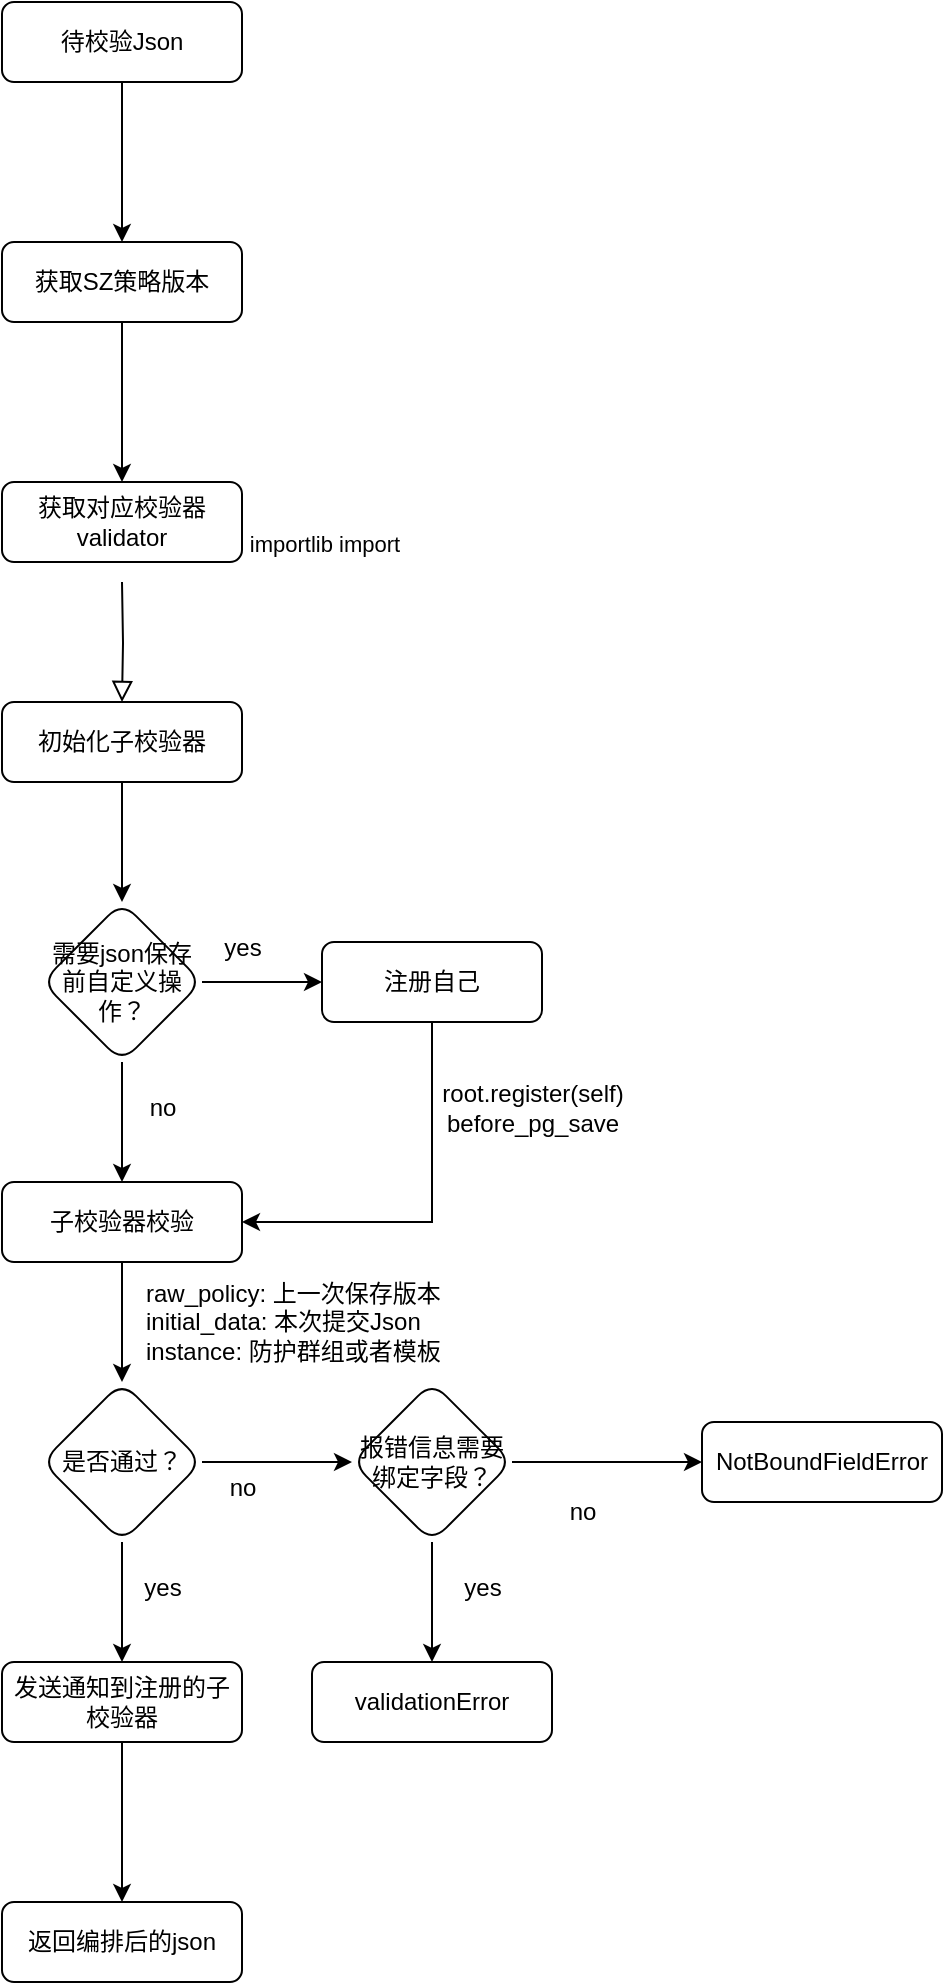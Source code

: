 <mxfile version="22.1.15" type="github">
  <diagram id="C5RBs43oDa-KdzZeNtuy" name="Page-1">
    <mxGraphModel dx="1434" dy="746" grid="1" gridSize="10" guides="1" tooltips="1" connect="1" arrows="1" fold="1" page="1" pageScale="1" pageWidth="827" pageHeight="1169" math="0" shadow="0">
      <root>
        <mxCell id="WIyWlLk6GJQsqaUBKTNV-0" />
        <mxCell id="WIyWlLk6GJQsqaUBKTNV-1" parent="WIyWlLk6GJQsqaUBKTNV-0" />
        <mxCell id="Mc4bOZxM0V_g43gamMsU-1" value="" style="edgeStyle=orthogonalEdgeStyle;rounded=0;orthogonalLoop=1;jettySize=auto;html=1;" edge="1" parent="WIyWlLk6GJQsqaUBKTNV-1" source="WIyWlLk6GJQsqaUBKTNV-3" target="Mc4bOZxM0V_g43gamMsU-0">
          <mxGeometry relative="1" as="geometry" />
        </mxCell>
        <mxCell id="WIyWlLk6GJQsqaUBKTNV-3" value="待校验Json" style="rounded=1;whiteSpace=wrap;html=1;fontSize=12;glass=0;strokeWidth=1;shadow=0;" parent="WIyWlLk6GJQsqaUBKTNV-1" vertex="1">
          <mxGeometry x="160" y="80" width="120" height="40" as="geometry" />
        </mxCell>
        <mxCell id="WIyWlLk6GJQsqaUBKTNV-8" value="importlib import" style="rounded=0;html=1;jettySize=auto;orthogonalLoop=1;fontSize=11;endArrow=block;endFill=0;endSize=8;strokeWidth=1;shadow=0;labelBackgroundColor=none;edgeStyle=orthogonalEdgeStyle;" parent="WIyWlLk6GJQsqaUBKTNV-1" target="WIyWlLk6GJQsqaUBKTNV-11" edge="1">
          <mxGeometry x="0.008" y="-50" relative="1" as="geometry">
            <mxPoint x="100" as="offset" />
            <mxPoint x="220" y="370" as="sourcePoint" />
          </mxGeometry>
        </mxCell>
        <mxCell id="Mc4bOZxM0V_g43gamMsU-7" value="" style="edgeStyle=orthogonalEdgeStyle;rounded=0;orthogonalLoop=1;jettySize=auto;html=1;" edge="1" parent="WIyWlLk6GJQsqaUBKTNV-1" source="WIyWlLk6GJQsqaUBKTNV-11" target="Mc4bOZxM0V_g43gamMsU-6">
          <mxGeometry relative="1" as="geometry" />
        </mxCell>
        <mxCell id="WIyWlLk6GJQsqaUBKTNV-11" value="初始化子校验器" style="rounded=1;whiteSpace=wrap;html=1;fontSize=12;glass=0;strokeWidth=1;shadow=0;" parent="WIyWlLk6GJQsqaUBKTNV-1" vertex="1">
          <mxGeometry x="160" y="430" width="120" height="40" as="geometry" />
        </mxCell>
        <mxCell id="Mc4bOZxM0V_g43gamMsU-3" value="" style="edgeStyle=orthogonalEdgeStyle;rounded=0;orthogonalLoop=1;jettySize=auto;html=1;" edge="1" parent="WIyWlLk6GJQsqaUBKTNV-1" source="Mc4bOZxM0V_g43gamMsU-0" target="Mc4bOZxM0V_g43gamMsU-2">
          <mxGeometry relative="1" as="geometry" />
        </mxCell>
        <mxCell id="Mc4bOZxM0V_g43gamMsU-0" value="获取SZ策略版本" style="rounded=1;whiteSpace=wrap;html=1;fontSize=12;glass=0;strokeWidth=1;shadow=0;" vertex="1" parent="WIyWlLk6GJQsqaUBKTNV-1">
          <mxGeometry x="160" y="200" width="120" height="40" as="geometry" />
        </mxCell>
        <mxCell id="Mc4bOZxM0V_g43gamMsU-2" value="获取对应校验器&lt;br&gt;validator" style="rounded=1;whiteSpace=wrap;html=1;fontSize=12;glass=0;strokeWidth=1;shadow=0;" vertex="1" parent="WIyWlLk6GJQsqaUBKTNV-1">
          <mxGeometry x="160" y="320" width="120" height="40" as="geometry" />
        </mxCell>
        <mxCell id="Mc4bOZxM0V_g43gamMsU-11" value="" style="edgeStyle=orthogonalEdgeStyle;rounded=0;orthogonalLoop=1;jettySize=auto;html=1;" edge="1" parent="WIyWlLk6GJQsqaUBKTNV-1" source="Mc4bOZxM0V_g43gamMsU-6" target="Mc4bOZxM0V_g43gamMsU-10">
          <mxGeometry relative="1" as="geometry" />
        </mxCell>
        <mxCell id="Mc4bOZxM0V_g43gamMsU-13" value="" style="edgeStyle=orthogonalEdgeStyle;rounded=0;orthogonalLoop=1;jettySize=auto;html=1;entryX=0.5;entryY=0;entryDx=0;entryDy=0;" edge="1" parent="WIyWlLk6GJQsqaUBKTNV-1" source="Mc4bOZxM0V_g43gamMsU-6" target="Mc4bOZxM0V_g43gamMsU-14">
          <mxGeometry relative="1" as="geometry">
            <mxPoint x="220" y="700" as="targetPoint" />
          </mxGeometry>
        </mxCell>
        <mxCell id="Mc4bOZxM0V_g43gamMsU-6" value="需要json保存前自定义操作？" style="rhombus;whiteSpace=wrap;html=1;rounded=1;glass=0;strokeWidth=1;shadow=0;" vertex="1" parent="WIyWlLk6GJQsqaUBKTNV-1">
          <mxGeometry x="180" y="530" width="80" height="80" as="geometry" />
        </mxCell>
        <mxCell id="Mc4bOZxM0V_g43gamMsU-17" style="edgeStyle=orthogonalEdgeStyle;rounded=0;orthogonalLoop=1;jettySize=auto;html=1;entryX=1;entryY=0.5;entryDx=0;entryDy=0;exitX=0.5;exitY=1;exitDx=0;exitDy=0;" edge="1" parent="WIyWlLk6GJQsqaUBKTNV-1" source="Mc4bOZxM0V_g43gamMsU-10" target="Mc4bOZxM0V_g43gamMsU-14">
          <mxGeometry relative="1" as="geometry">
            <Array as="points">
              <mxPoint x="375" y="690" />
            </Array>
          </mxGeometry>
        </mxCell>
        <mxCell id="Mc4bOZxM0V_g43gamMsU-10" value="注册自己" style="whiteSpace=wrap;html=1;rounded=1;glass=0;strokeWidth=1;shadow=0;" vertex="1" parent="WIyWlLk6GJQsqaUBKTNV-1">
          <mxGeometry x="320" y="550" width="110" height="40" as="geometry" />
        </mxCell>
        <mxCell id="Mc4bOZxM0V_g43gamMsU-22" value="" style="edgeStyle=orthogonalEdgeStyle;rounded=0;orthogonalLoop=1;jettySize=auto;html=1;" edge="1" parent="WIyWlLk6GJQsqaUBKTNV-1" source="Mc4bOZxM0V_g43gamMsU-14" target="Mc4bOZxM0V_g43gamMsU-21">
          <mxGeometry relative="1" as="geometry" />
        </mxCell>
        <mxCell id="Mc4bOZxM0V_g43gamMsU-14" value="子校验器校验" style="rounded=1;whiteSpace=wrap;html=1;fontSize=12;glass=0;strokeWidth=1;shadow=0;" vertex="1" parent="WIyWlLk6GJQsqaUBKTNV-1">
          <mxGeometry x="160" y="670" width="120" height="40" as="geometry" />
        </mxCell>
        <mxCell id="Mc4bOZxM0V_g43gamMsU-15" value="yes" style="text;html=1;align=center;verticalAlign=middle;resizable=0;points=[];autosize=1;strokeColor=none;fillColor=none;" vertex="1" parent="WIyWlLk6GJQsqaUBKTNV-1">
          <mxGeometry x="260" y="538" width="40" height="30" as="geometry" />
        </mxCell>
        <mxCell id="Mc4bOZxM0V_g43gamMsU-16" value="no" style="text;html=1;align=center;verticalAlign=middle;resizable=0;points=[];autosize=1;strokeColor=none;fillColor=none;" vertex="1" parent="WIyWlLk6GJQsqaUBKTNV-1">
          <mxGeometry x="220" y="618" width="40" height="30" as="geometry" />
        </mxCell>
        <mxCell id="Mc4bOZxM0V_g43gamMsU-18" value="root.register(self)&lt;br style=&quot;border-color: var(--border-color);&quot;&gt;&lt;span style=&quot;&quot;&gt;before_pg_save&lt;/span&gt;" style="text;html=1;align=center;verticalAlign=middle;resizable=0;points=[];autosize=1;strokeColor=none;fillColor=none;" vertex="1" parent="WIyWlLk6GJQsqaUBKTNV-1">
          <mxGeometry x="370" y="613" width="110" height="40" as="geometry" />
        </mxCell>
        <mxCell id="Mc4bOZxM0V_g43gamMsU-24" style="edgeStyle=orthogonalEdgeStyle;rounded=0;orthogonalLoop=1;jettySize=auto;html=1;entryX=0.5;entryY=0;entryDx=0;entryDy=0;" edge="1" parent="WIyWlLk6GJQsqaUBKTNV-1" source="Mc4bOZxM0V_g43gamMsU-21" target="Mc4bOZxM0V_g43gamMsU-23">
          <mxGeometry relative="1" as="geometry" />
        </mxCell>
        <mxCell id="Mc4bOZxM0V_g43gamMsU-26" style="edgeStyle=orthogonalEdgeStyle;rounded=0;orthogonalLoop=1;jettySize=auto;html=1;entryX=0;entryY=0.5;entryDx=0;entryDy=0;" edge="1" parent="WIyWlLk6GJQsqaUBKTNV-1" source="Mc4bOZxM0V_g43gamMsU-21" target="Mc4bOZxM0V_g43gamMsU-27">
          <mxGeometry relative="1" as="geometry">
            <mxPoint x="320" y="810" as="targetPoint" />
          </mxGeometry>
        </mxCell>
        <mxCell id="Mc4bOZxM0V_g43gamMsU-21" value="是否通过？" style="rhombus;whiteSpace=wrap;html=1;rounded=1;glass=0;strokeWidth=1;shadow=0;" vertex="1" parent="WIyWlLk6GJQsqaUBKTNV-1">
          <mxGeometry x="180" y="770" width="80" height="80" as="geometry" />
        </mxCell>
        <mxCell id="Mc4bOZxM0V_g43gamMsU-37" value="" style="edgeStyle=orthogonalEdgeStyle;rounded=0;orthogonalLoop=1;jettySize=auto;html=1;" edge="1" parent="WIyWlLk6GJQsqaUBKTNV-1" source="Mc4bOZxM0V_g43gamMsU-23" target="Mc4bOZxM0V_g43gamMsU-36">
          <mxGeometry relative="1" as="geometry" />
        </mxCell>
        <mxCell id="Mc4bOZxM0V_g43gamMsU-23" value="发送通知到注册的子校验器" style="rounded=1;whiteSpace=wrap;html=1;fontSize=12;glass=0;strokeWidth=1;shadow=0;" vertex="1" parent="WIyWlLk6GJQsqaUBKTNV-1">
          <mxGeometry x="160" y="910" width="120" height="40" as="geometry" />
        </mxCell>
        <mxCell id="Mc4bOZxM0V_g43gamMsU-30" style="edgeStyle=orthogonalEdgeStyle;rounded=0;orthogonalLoop=1;jettySize=auto;html=1;entryX=0.5;entryY=0;entryDx=0;entryDy=0;" edge="1" parent="WIyWlLk6GJQsqaUBKTNV-1" source="Mc4bOZxM0V_g43gamMsU-27" target="Mc4bOZxM0V_g43gamMsU-28">
          <mxGeometry relative="1" as="geometry" />
        </mxCell>
        <mxCell id="Mc4bOZxM0V_g43gamMsU-31" style="edgeStyle=orthogonalEdgeStyle;rounded=0;orthogonalLoop=1;jettySize=auto;html=1;entryX=0;entryY=0.5;entryDx=0;entryDy=0;" edge="1" parent="WIyWlLk6GJQsqaUBKTNV-1" source="Mc4bOZxM0V_g43gamMsU-27" target="Mc4bOZxM0V_g43gamMsU-29">
          <mxGeometry relative="1" as="geometry" />
        </mxCell>
        <mxCell id="Mc4bOZxM0V_g43gamMsU-27" value="报错信息需要绑定字段？" style="rhombus;whiteSpace=wrap;html=1;rounded=1;glass=0;strokeWidth=1;shadow=0;" vertex="1" parent="WIyWlLk6GJQsqaUBKTNV-1">
          <mxGeometry x="335" y="770" width="80" height="80" as="geometry" />
        </mxCell>
        <mxCell id="Mc4bOZxM0V_g43gamMsU-28" value="validationError" style="rounded=1;whiteSpace=wrap;html=1;fontSize=12;glass=0;strokeWidth=1;shadow=0;" vertex="1" parent="WIyWlLk6GJQsqaUBKTNV-1">
          <mxGeometry x="315" y="910" width="120" height="40" as="geometry" />
        </mxCell>
        <mxCell id="Mc4bOZxM0V_g43gamMsU-29" value="NotBoundFieldError" style="rounded=1;whiteSpace=wrap;html=1;fontSize=12;glass=0;strokeWidth=1;shadow=0;" vertex="1" parent="WIyWlLk6GJQsqaUBKTNV-1">
          <mxGeometry x="510" y="790" width="120" height="40" as="geometry" />
        </mxCell>
        <mxCell id="Mc4bOZxM0V_g43gamMsU-32" value="yes" style="text;html=1;align=center;verticalAlign=middle;resizable=0;points=[];autosize=1;strokeColor=none;fillColor=none;" vertex="1" parent="WIyWlLk6GJQsqaUBKTNV-1">
          <mxGeometry x="380" y="858" width="40" height="30" as="geometry" />
        </mxCell>
        <mxCell id="Mc4bOZxM0V_g43gamMsU-33" value="no" style="text;html=1;align=center;verticalAlign=middle;resizable=0;points=[];autosize=1;strokeColor=none;fillColor=none;" vertex="1" parent="WIyWlLk6GJQsqaUBKTNV-1">
          <mxGeometry x="430" y="820" width="40" height="30" as="geometry" />
        </mxCell>
        <mxCell id="Mc4bOZxM0V_g43gamMsU-34" value="no" style="text;html=1;align=center;verticalAlign=middle;resizable=0;points=[];autosize=1;strokeColor=none;fillColor=none;" vertex="1" parent="WIyWlLk6GJQsqaUBKTNV-1">
          <mxGeometry x="260" y="808" width="40" height="30" as="geometry" />
        </mxCell>
        <mxCell id="Mc4bOZxM0V_g43gamMsU-35" value="yes" style="text;html=1;align=center;verticalAlign=middle;resizable=0;points=[];autosize=1;strokeColor=none;fillColor=none;" vertex="1" parent="WIyWlLk6GJQsqaUBKTNV-1">
          <mxGeometry x="220" y="858" width="40" height="30" as="geometry" />
        </mxCell>
        <mxCell id="Mc4bOZxM0V_g43gamMsU-36" value="返回编排后的json" style="rounded=1;whiteSpace=wrap;html=1;fontSize=12;glass=0;strokeWidth=1;shadow=0;" vertex="1" parent="WIyWlLk6GJQsqaUBKTNV-1">
          <mxGeometry x="160" y="1030" width="120" height="40" as="geometry" />
        </mxCell>
        <mxCell id="Mc4bOZxM0V_g43gamMsU-38" value="raw_policy: 上一次保存版本&lt;br&gt;initial_data: 本次提交Json&lt;br&gt;instance: 防护群组或者模板" style="text;html=1;align=left;verticalAlign=middle;resizable=0;points=[];autosize=1;strokeColor=none;fillColor=none;" vertex="1" parent="WIyWlLk6GJQsqaUBKTNV-1">
          <mxGeometry x="230" y="710" width="170" height="60" as="geometry" />
        </mxCell>
      </root>
    </mxGraphModel>
  </diagram>
</mxfile>
